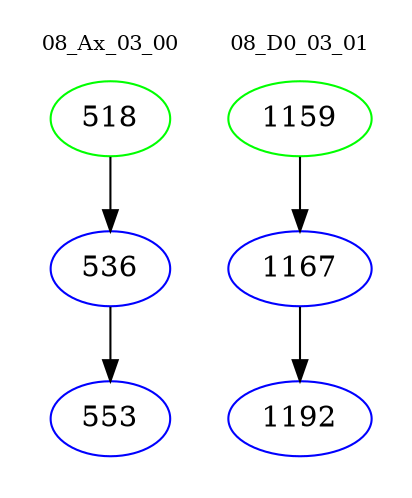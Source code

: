 digraph{
subgraph cluster_0 {
color = white
label = "08_Ax_03_00";
fontsize=10;
T0_518 [label="518", color="green"]
T0_518 -> T0_536 [color="black"]
T0_536 [label="536", color="blue"]
T0_536 -> T0_553 [color="black"]
T0_553 [label="553", color="blue"]
}
subgraph cluster_1 {
color = white
label = "08_D0_03_01";
fontsize=10;
T1_1159 [label="1159", color="green"]
T1_1159 -> T1_1167 [color="black"]
T1_1167 [label="1167", color="blue"]
T1_1167 -> T1_1192 [color="black"]
T1_1192 [label="1192", color="blue"]
}
}
